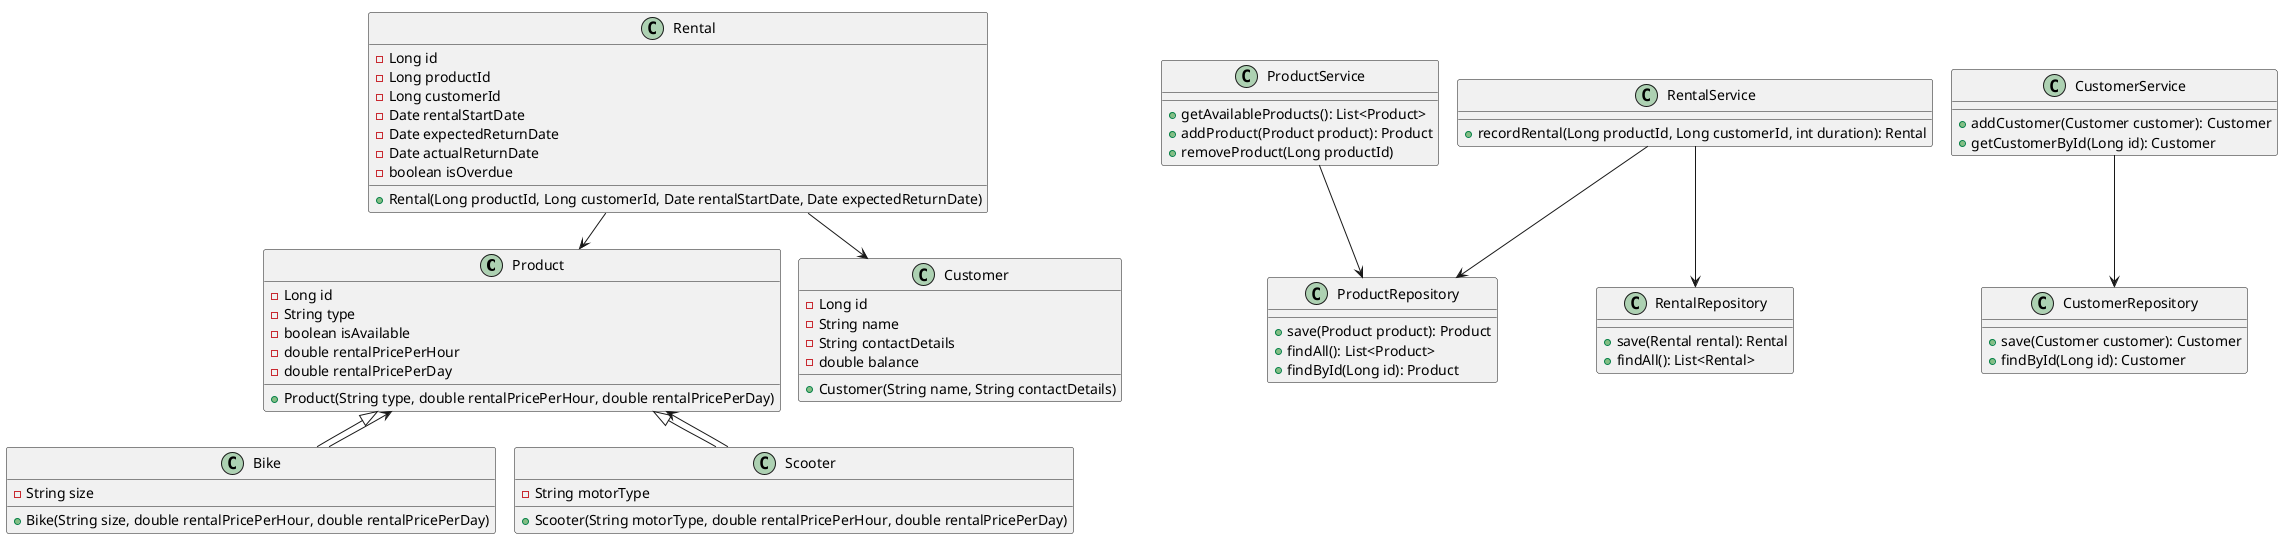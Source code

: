 
@startuml
!pragma layout smetana
class Product {
  - Long id
  - String type
  - boolean isAvailable
  - double rentalPricePerHour
  - double rentalPricePerDay
  + Product(String type, double rentalPricePerHour, double rentalPricePerDay)
}

class Bike extends Product {
  - String size
  + Bike(String size, double rentalPricePerHour, double rentalPricePerDay)
}

class Scooter extends Product {
  - String motorType
  + Scooter(String motorType, double rentalPricePerHour, double rentalPricePerDay)
}

class Customer {
  - Long id
  - String name
  - String contactDetails
  - double balance
  + Customer(String name, String contactDetails)
}

class Rental {
  - Long id
  - Long productId
  - Long customerId
  - Date rentalStartDate
  - Date expectedReturnDate
  - Date actualReturnDate
  - boolean isOverdue
  + Rental(Long productId, Long customerId, Date rentalStartDate, Date expectedReturnDate)
}

class ProductRepository {
  + save(Product product): Product
  + findAll(): List<Product>
  + findById(Long id): Product
}

class CustomerRepository {
  + save(Customer customer): Customer
  + findById(Long id): Customer
}

class RentalRepository {
  + save(Rental rental): Rental
  + findAll(): List<Rental>
}

class ProductService {
  + getAvailableProducts(): List<Product>
  + addProduct(Product product): Product
  + removeProduct(Long productId)
}

class CustomerService {
  + addCustomer(Customer customer): Customer
  + getCustomerById(Long id): Customer
}

class RentalService {
  + recordRental(Long productId, Long customerId, int duration): Rental
}

ProductService --> ProductRepository
CustomerService --> CustomerRepository
RentalService --> RentalRepository
RentalService --> ProductRepository

Bike --> Product
Scooter --> Product
Rental --> Product
Rental --> Customer
@enduml
